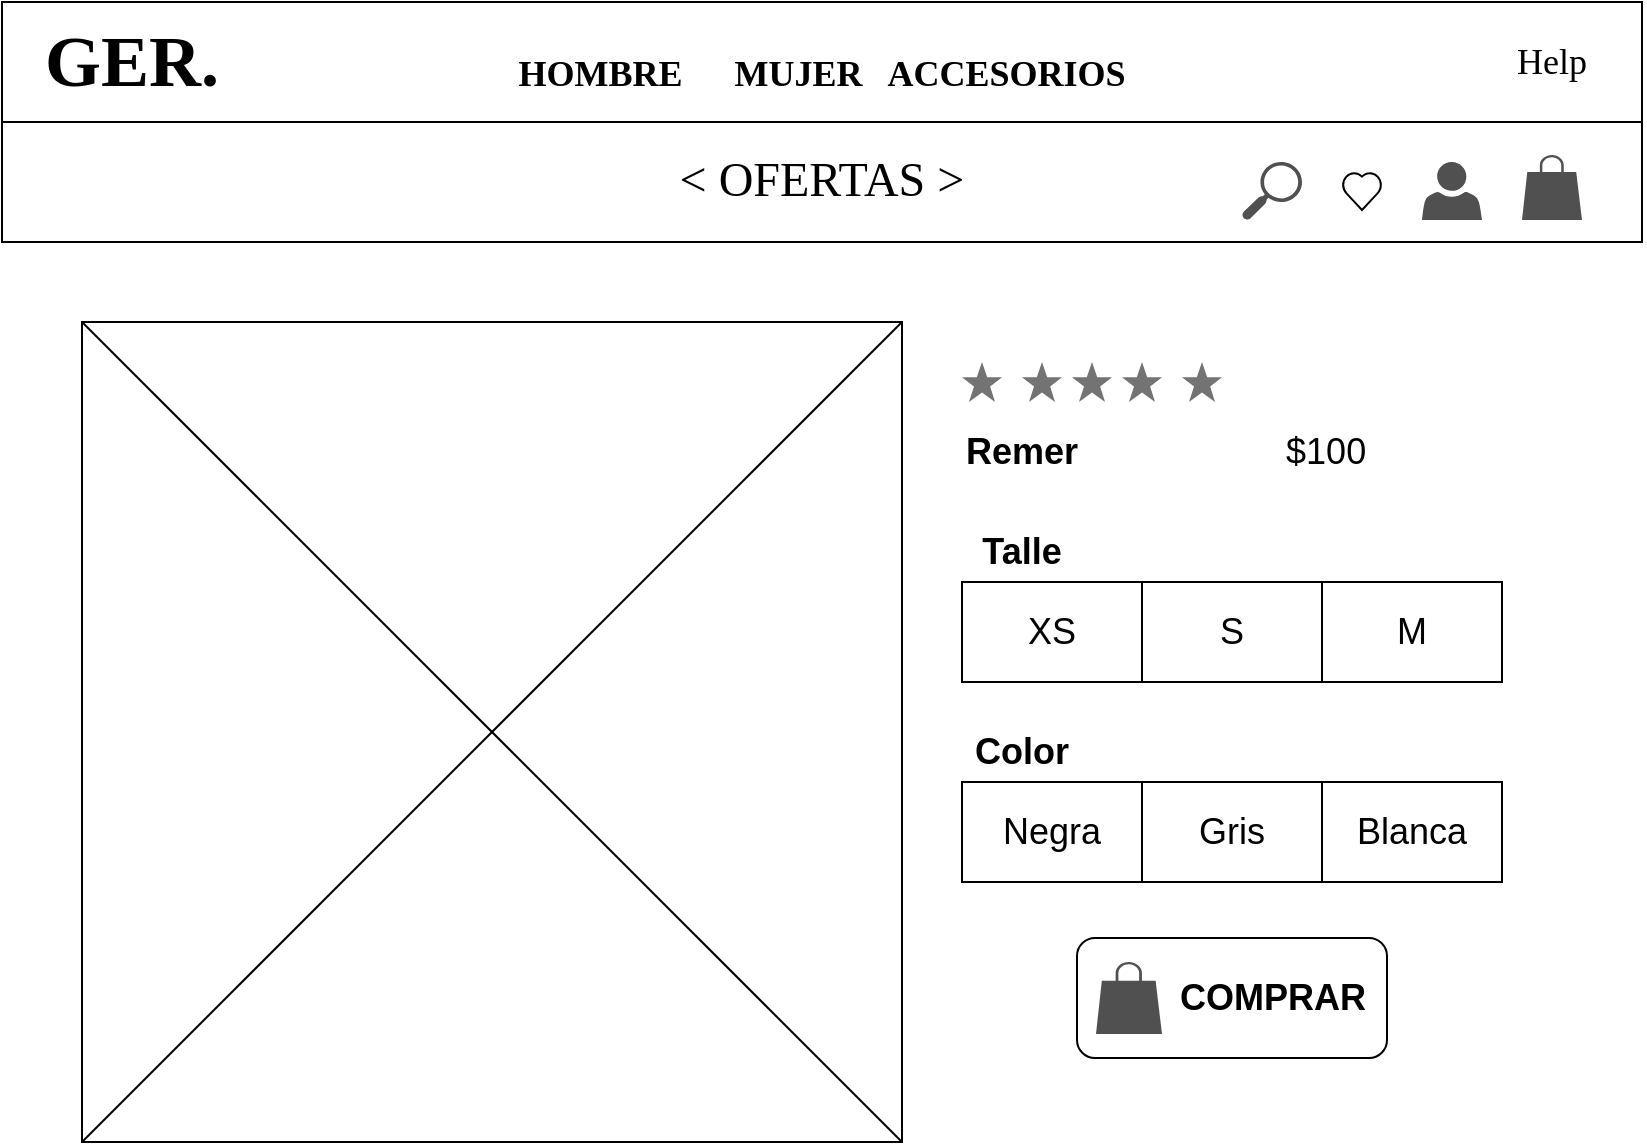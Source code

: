 <mxfile version="17.4.2" type="device"><diagram id="TskR9jYv6wMK5H303OA3" name="Página-1"><mxGraphModel dx="1278" dy="649" grid="1" gridSize="10" guides="1" tooltips="1" connect="1" arrows="1" fold="1" page="1" pageScale="1" pageWidth="827" pageHeight="1169" math="0" shadow="0"><root><mxCell id="0"/><mxCell id="1" parent="0"/><mxCell id="IfCrElU4NIHjidWgs5Dv-1" value="" style="rounded=0;whiteSpace=wrap;html=1;" parent="1" vertex="1"><mxGeometry width="820" height="120" as="geometry"/></mxCell><mxCell id="IfCrElU4NIHjidWgs5Dv-2" value="" style="endArrow=none;html=1;rounded=0;exitX=0;exitY=0.5;exitDx=0;exitDy=0;entryX=1;entryY=0.5;entryDx=0;entryDy=0;" parent="1" source="IfCrElU4NIHjidWgs5Dv-1" target="IfCrElU4NIHjidWgs5Dv-1" edge="1"><mxGeometry width="50" height="50" relative="1" as="geometry"><mxPoint x="390" y="260" as="sourcePoint"/><mxPoint x="440" y="210" as="targetPoint"/></mxGeometry></mxCell><mxCell id="IfCrElU4NIHjidWgs5Dv-3" value="&lt;b&gt;&lt;font style=&quot;font-size: 36px&quot; face=&quot;Tahoma&quot;&gt;GER.&lt;/font&gt;&lt;/b&gt;" style="text;html=1;strokeColor=none;fillColor=none;align=center;verticalAlign=middle;whiteSpace=wrap;rounded=0;" parent="1" vertex="1"><mxGeometry x="10" width="110" height="60" as="geometry"/></mxCell><mxCell id="IfCrElU4NIHjidWgs5Dv-4" value="&lt;font style=&quot;font-size: 18px&quot;&gt;&lt;b&gt;HOMBRE &lt;span style=&quot;white-space: pre&quot;&gt;&#9;&lt;/span&gt;MUJER &lt;span style=&quot;white-space: pre&quot;&gt;&#9;&lt;/span&gt;&amp;nbsp;ACCESORIOS&lt;/b&gt;&lt;/font&gt;" style="text;html=1;strokeColor=none;fillColor=none;align=center;verticalAlign=middle;whiteSpace=wrap;rounded=0;fontFamily=Tahoma;fontSize=36;" parent="1" vertex="1"><mxGeometry x="240" y="15" width="340" height="30" as="geometry"/></mxCell><mxCell id="IfCrElU4NIHjidWgs5Dv-6" value="" style="sketch=0;pointerEvents=1;shadow=0;dashed=0;html=1;strokeColor=none;fillColor=#505050;labelPosition=center;verticalLabelPosition=bottom;verticalAlign=top;outlineConnect=0;align=center;shape=mxgraph.office.concepts.search;fontFamily=Tahoma;fontSize=18;" parent="1" vertex="1"><mxGeometry x="620" y="80" width="30" height="29" as="geometry"/></mxCell><mxCell id="IfCrElU4NIHjidWgs5Dv-7" value="" style="verticalLabelPosition=bottom;verticalAlign=top;html=1;shape=mxgraph.basic.heart;fontFamily=Tahoma;fontSize=18;" parent="1" vertex="1"><mxGeometry x="670" y="85" width="20" height="19" as="geometry"/></mxCell><mxCell id="IfCrElU4NIHjidWgs5Dv-9" value="" style="sketch=0;pointerEvents=1;shadow=0;dashed=0;html=1;strokeColor=none;fillColor=#505050;labelPosition=center;verticalLabelPosition=bottom;verticalAlign=top;outlineConnect=0;align=center;shape=mxgraph.office.users.user;fontFamily=Tahoma;fontSize=18;" parent="1" vertex="1"><mxGeometry x="710" y="80" width="30" height="29" as="geometry"/></mxCell><mxCell id="IfCrElU4NIHjidWgs5Dv-10" value="" style="sketch=0;pointerEvents=1;shadow=0;dashed=0;html=1;strokeColor=none;fillColor=#505050;labelPosition=center;verticalLabelPosition=bottom;verticalAlign=top;outlineConnect=0;align=center;shape=mxgraph.office.concepts.marketplace_shopping_bag;fontFamily=Tahoma;fontSize=18;" parent="1" vertex="1"><mxGeometry x="760" y="76.5" width="30" height="32.5" as="geometry"/></mxCell><mxCell id="IfCrElU4NIHjidWgs5Dv-11" value="Help" style="text;html=1;strokeColor=none;fillColor=none;align=center;verticalAlign=middle;whiteSpace=wrap;rounded=0;fontFamily=Tahoma;fontSize=18;" parent="1" vertex="1"><mxGeometry x="745" y="15" width="60" height="30" as="geometry"/></mxCell><mxCell id="IfCrElU4NIHjidWgs5Dv-12" value="&lt;font face=&quot;Lucida Console&quot; style=&quot;font-size: 24px&quot;&gt;&amp;lt; OFERTAS &amp;gt;&lt;/font&gt;" style="text;html=1;strokeColor=none;fillColor=none;align=center;verticalAlign=middle;whiteSpace=wrap;rounded=0;fontFamily=Tahoma;fontSize=18;" parent="1" vertex="1"><mxGeometry x="325" y="74" width="170" height="30" as="geometry"/></mxCell><mxCell id="OIVA0_8_6thdW2ILZX7y-2" value="" style="whiteSpace=wrap;html=1;aspect=fixed;" vertex="1" parent="1"><mxGeometry x="40" y="160" width="410" height="410" as="geometry"/></mxCell><mxCell id="OIVA0_8_6thdW2ILZX7y-4" value="" style="endArrow=none;html=1;rounded=0;entryX=0;entryY=1;entryDx=0;entryDy=0;exitX=1;exitY=0;exitDx=0;exitDy=0;" edge="1" parent="1" source="OIVA0_8_6thdW2ILZX7y-2" target="OIVA0_8_6thdW2ILZX7y-2"><mxGeometry width="50" height="50" relative="1" as="geometry"><mxPoint x="610" y="360" as="sourcePoint"/><mxPoint x="440" y="310" as="targetPoint"/></mxGeometry></mxCell><mxCell id="OIVA0_8_6thdW2ILZX7y-5" value="" style="endArrow=none;html=1;rounded=0;exitX=0;exitY=0;exitDx=0;exitDy=0;entryX=1;entryY=1;entryDx=0;entryDy=0;" edge="1" parent="1" source="OIVA0_8_6thdW2ILZX7y-2" target="OIVA0_8_6thdW2ILZX7y-2"><mxGeometry width="50" height="50" relative="1" as="geometry"><mxPoint x="390" y="360" as="sourcePoint"/><mxPoint x="440" y="310" as="targetPoint"/></mxGeometry></mxCell><mxCell id="OIVA0_8_6thdW2ILZX7y-7" value="&lt;div&gt;&lt;font style=&quot;font-size: 18px&quot;&gt;&lt;b&gt;Remer&lt;/b&gt; &lt;span style=&quot;white-space: pre&quot;&gt;&#9;&lt;/span&gt;&lt;span style=&quot;white-space: pre&quot;&gt;&#9;&lt;/span&gt;&lt;span style=&quot;white-space: pre&quot;&gt;&#9;&lt;/span&gt;$100&lt;/font&gt;&lt;span style=&quot;white-space: pre&quot;&gt;&#9;&lt;/span&gt;&lt;/div&gt;" style="text;html=1;strokeColor=none;fillColor=none;align=left;verticalAlign=middle;whiteSpace=wrap;rounded=0;" vertex="1" parent="1"><mxGeometry x="480" y="210" width="280" height="30" as="geometry"/></mxCell><mxCell id="OIVA0_8_6thdW2ILZX7y-8" value="XS" style="rounded=0;whiteSpace=wrap;html=1;fontSize=18;" vertex="1" parent="1"><mxGeometry x="480" y="290" width="90" height="50" as="geometry"/></mxCell><mxCell id="OIVA0_8_6thdW2ILZX7y-9" value="S" style="rounded=0;whiteSpace=wrap;html=1;fontSize=18;" vertex="1" parent="1"><mxGeometry x="570" y="290" width="90" height="50" as="geometry"/></mxCell><mxCell id="OIVA0_8_6thdW2ILZX7y-10" value="M" style="rounded=0;whiteSpace=wrap;html=1;fontSize=18;" vertex="1" parent="1"><mxGeometry x="660" y="290" width="90" height="50" as="geometry"/></mxCell><mxCell id="OIVA0_8_6thdW2ILZX7y-11" value="Negra" style="rounded=0;whiteSpace=wrap;html=1;fontSize=18;" vertex="1" parent="1"><mxGeometry x="480" y="390" width="90" height="50" as="geometry"/></mxCell><mxCell id="OIVA0_8_6thdW2ILZX7y-12" value="Blanca" style="rounded=0;whiteSpace=wrap;html=1;fontSize=18;" vertex="1" parent="1"><mxGeometry x="660" y="390" width="90" height="50" as="geometry"/></mxCell><mxCell id="OIVA0_8_6thdW2ILZX7y-13" value="Gris" style="rounded=0;whiteSpace=wrap;html=1;fontSize=18;" vertex="1" parent="1"><mxGeometry x="570" y="390" width="90" height="50" as="geometry"/></mxCell><mxCell id="OIVA0_8_6thdW2ILZX7y-14" value="&lt;b&gt;Talle&lt;/b&gt;" style="text;html=1;strokeColor=none;fillColor=none;align=center;verticalAlign=middle;whiteSpace=wrap;rounded=0;fontSize=18;" vertex="1" parent="1"><mxGeometry x="480" y="260" width="60" height="30" as="geometry"/></mxCell><mxCell id="OIVA0_8_6thdW2ILZX7y-15" value="&lt;b&gt;Color&lt;/b&gt;" style="text;html=1;strokeColor=none;fillColor=none;align=center;verticalAlign=middle;whiteSpace=wrap;rounded=0;fontSize=18;" vertex="1" parent="1"><mxGeometry x="480" y="360" width="60" height="30" as="geometry"/></mxCell><mxCell id="OIVA0_8_6thdW2ILZX7y-16" value="&lt;b&gt;&amp;nbsp; &amp;nbsp; &amp;nbsp; &amp;nbsp; COMPRAR&lt;/b&gt;" style="rounded=1;whiteSpace=wrap;html=1;fontSize=18;" vertex="1" parent="1"><mxGeometry x="537.5" y="468" width="155" height="60" as="geometry"/></mxCell><mxCell id="OIVA0_8_6thdW2ILZX7y-17" value="" style="dashed=0;aspect=fixed;verticalLabelPosition=bottom;verticalAlign=top;align=center;shape=mxgraph.gmdl.star;strokeColor=none;fillColor=#737373;shadow=0;sketch=0;fontSize=18;" vertex="1" parent="1"><mxGeometry x="480" y="180" width="20" height="20" as="geometry"/></mxCell><mxCell id="OIVA0_8_6thdW2ILZX7y-18" value="" style="dashed=0;aspect=fixed;verticalLabelPosition=bottom;verticalAlign=top;align=center;shape=mxgraph.gmdl.star;strokeColor=none;fillColor=#737373;shadow=0;sketch=0;fontSize=18;" vertex="1" parent="1"><mxGeometry x="510" y="180" width="20" height="20" as="geometry"/></mxCell><mxCell id="OIVA0_8_6thdW2ILZX7y-19" value="" style="dashed=0;aspect=fixed;verticalLabelPosition=bottom;verticalAlign=top;align=center;shape=mxgraph.gmdl.star;strokeColor=none;fillColor=#737373;shadow=0;sketch=0;fontSize=18;" vertex="1" parent="1"><mxGeometry x="560" y="180" width="20" height="20" as="geometry"/></mxCell><mxCell id="OIVA0_8_6thdW2ILZX7y-20" value="" style="dashed=0;aspect=fixed;verticalLabelPosition=bottom;verticalAlign=top;align=center;shape=mxgraph.gmdl.star;strokeColor=none;fillColor=#737373;shadow=0;sketch=0;fontSize=18;" vertex="1" parent="1"><mxGeometry x="590" y="180" width="20" height="20" as="geometry"/></mxCell><mxCell id="OIVA0_8_6thdW2ILZX7y-21" value="" style="dashed=0;aspect=fixed;verticalLabelPosition=bottom;verticalAlign=top;align=center;shape=mxgraph.gmdl.star;strokeColor=none;fillColor=#737373;shadow=0;sketch=0;fontSize=18;" vertex="1" parent="1"><mxGeometry x="535" y="180" width="20" height="20" as="geometry"/></mxCell><mxCell id="OIVA0_8_6thdW2ILZX7y-22" value="" style="sketch=0;pointerEvents=1;shadow=0;dashed=0;html=1;strokeColor=none;fillColor=#505050;labelPosition=center;verticalLabelPosition=bottom;verticalAlign=top;outlineConnect=0;align=center;shape=mxgraph.office.concepts.marketplace_shopping_bag;fontSize=18;" vertex="1" parent="1"><mxGeometry x="547" y="480" width="33" height="36" as="geometry"/></mxCell></root></mxGraphModel></diagram></mxfile>